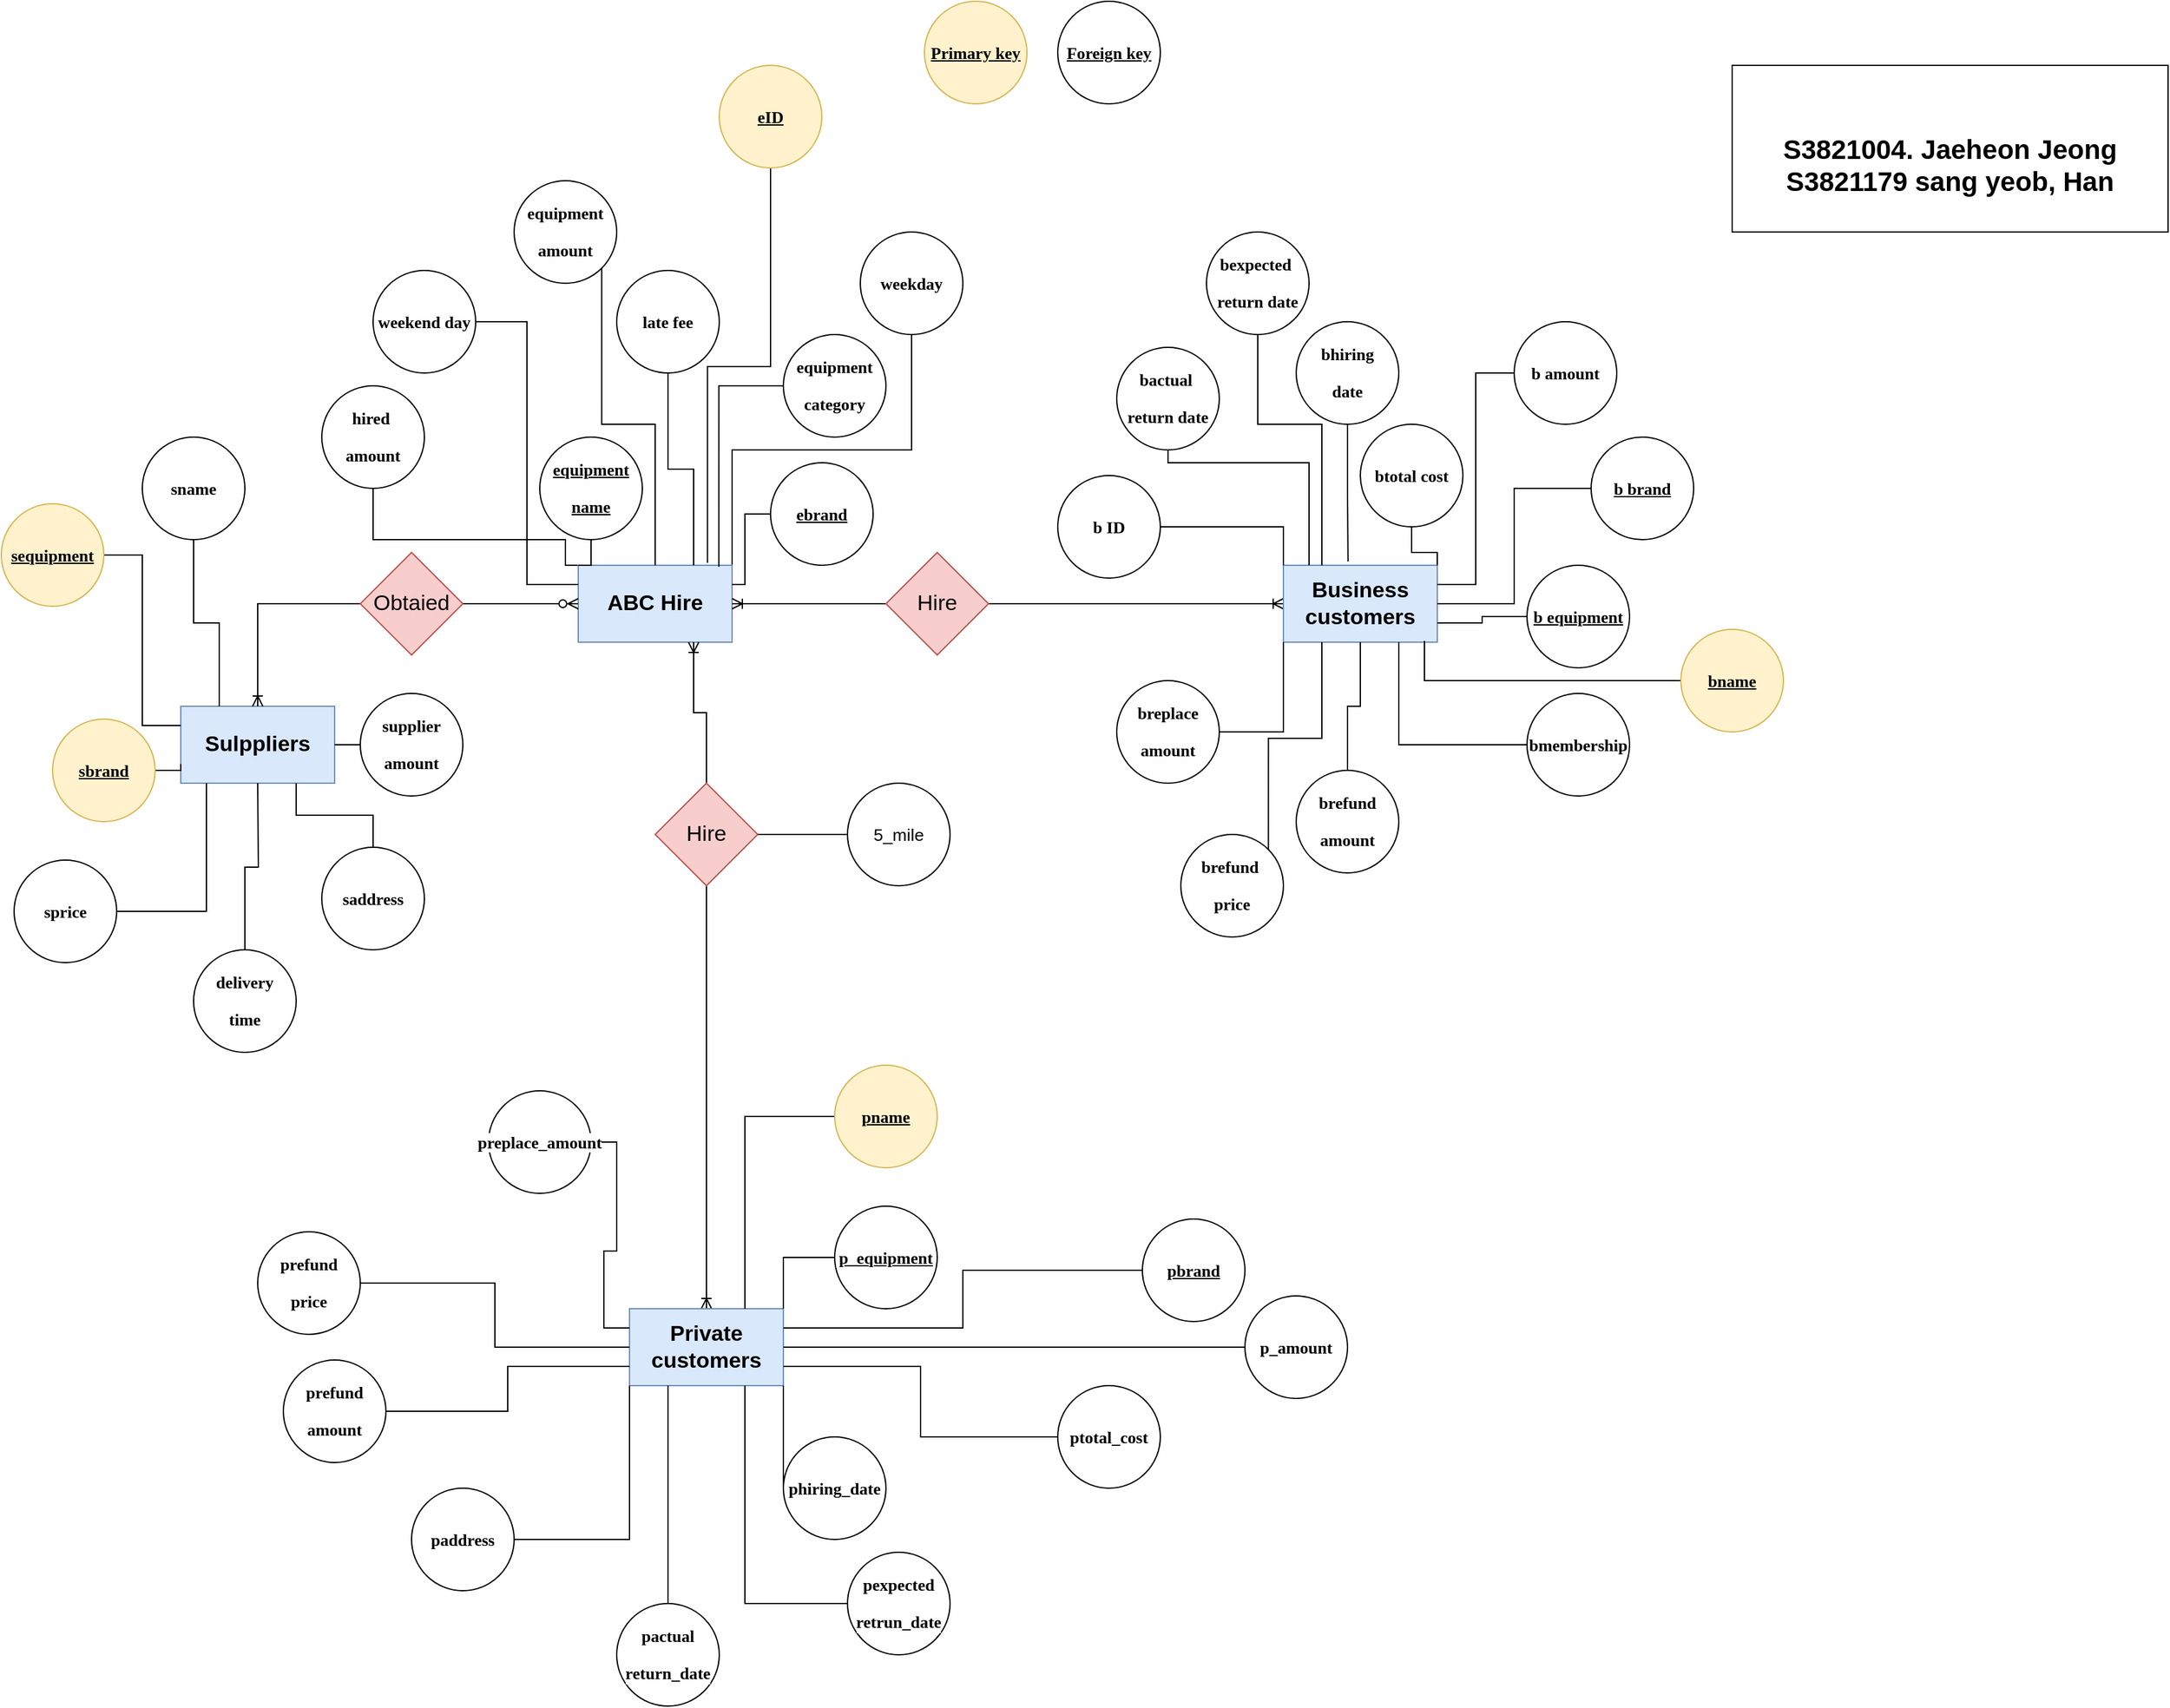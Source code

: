 <mxfile version="13.0.9" type="github">
  <diagram id="K03sYseseirvuOLzhtns" name="Page-1">
    <mxGraphModel dx="3598" dy="4177" grid="1" gridSize="10" guides="1" tooltips="1" connect="1" arrows="1" fold="1" page="1" pageScale="3" pageWidth="827" pageHeight="1169" math="0" shadow="0">
      <root>
        <mxCell id="0" />
        <mxCell id="1" parent="0" />
        <mxCell id="FO-TaxdujKSURo-2o1d0-55" value="Sulppliers" style="rounded=0;whiteSpace=wrap;html=1;fillColor=#dae8fc;strokeColor=#6c8ebf;fontStyle=1;fontSize=17;" vertex="1" parent="1">
          <mxGeometry x="-1920" y="-1160" width="120" height="60" as="geometry" />
        </mxCell>
        <mxCell id="FO-TaxdujKSURo-2o1d0-57" style="edgeStyle=orthogonalEdgeStyle;rounded=0;orthogonalLoop=1;jettySize=auto;html=1;exitX=1;exitY=0;exitDx=0;exitDy=0;entryX=0.5;entryY=1;entryDx=0;entryDy=0;endArrow=none;endFill=0;" edge="1" parent="1" source="FO-TaxdujKSURo-2o1d0-58" target="FO-TaxdujKSURo-2o1d0-116">
          <mxGeometry relative="1" as="geometry" />
        </mxCell>
        <mxCell id="FO-TaxdujKSURo-2o1d0-159" style="edgeStyle=orthogonalEdgeStyle;rounded=0;orthogonalLoop=1;jettySize=auto;html=1;exitX=0;exitY=0;exitDx=0;exitDy=0;startArrow=none;startFill=0;endArrow=none;endFill=0;fontColor=#000000;" edge="1" parent="1" source="FO-TaxdujKSURo-2o1d0-58">
          <mxGeometry relative="1" as="geometry">
            <mxPoint x="-1770" y="-1360" as="targetPoint" />
            <Array as="points">
              <mxPoint x="-1620" y="-1270" />
              <mxPoint x="-1620" y="-1290" />
              <mxPoint x="-1770" y="-1290" />
            </Array>
          </mxGeometry>
        </mxCell>
        <mxCell id="FO-TaxdujKSURo-2o1d0-58" value="ABC Hire" style="rounded=0;whiteSpace=wrap;html=1;fillColor=#dae8fc;strokeColor=#6c8ebf;fontStyle=1;fontSize=17;" vertex="1" parent="1">
          <mxGeometry x="-1610" y="-1270" width="120" height="60" as="geometry" />
        </mxCell>
        <mxCell id="FO-TaxdujKSURo-2o1d0-59" style="edgeStyle=orthogonalEdgeStyle;rounded=0;orthogonalLoop=1;jettySize=auto;html=1;entryX=0.5;entryY=1;entryDx=0;entryDy=0;endArrow=none;endFill=0;startArrow=ERoneToMany;startFill=0;" edge="1" parent="1" source="FO-TaxdujKSURo-2o1d0-60" target="FO-TaxdujKSURo-2o1d0-80">
          <mxGeometry relative="1" as="geometry" />
        </mxCell>
        <mxCell id="FO-TaxdujKSURo-2o1d0-60" value="Private customers" style="rounded=0;whiteSpace=wrap;html=1;fillColor=#dae8fc;strokeColor=#6c8ebf;fontStyle=1;fontSize=17;" vertex="1" parent="1">
          <mxGeometry x="-1570" y="-690" width="120" height="60" as="geometry" />
        </mxCell>
        <mxCell id="FO-TaxdujKSURo-2o1d0-61" style="edgeStyle=orthogonalEdgeStyle;rounded=0;orthogonalLoop=1;jettySize=auto;html=1;entryX=1;entryY=0.5;entryDx=0;entryDy=0;startArrow=ERoneToMany;startFill=0;endArrow=none;endFill=0;fontColor=#000000;" edge="1" parent="1" source="FO-TaxdujKSURo-2o1d0-62" target="FO-TaxdujKSURo-2o1d0-78">
          <mxGeometry relative="1" as="geometry" />
        </mxCell>
        <mxCell id="FO-TaxdujKSURo-2o1d0-62" value="Business customers" style="rounded=0;whiteSpace=wrap;html=1;fillColor=#dae8fc;strokeColor=#6c8ebf;fontStyle=1;fontSize=17;" vertex="1" parent="1">
          <mxGeometry x="-1060" y="-1270" width="120" height="60" as="geometry" />
        </mxCell>
        <mxCell id="FO-TaxdujKSURo-2o1d0-63" style="edgeStyle=orthogonalEdgeStyle;rounded=0;orthogonalLoop=1;jettySize=auto;html=1;entryX=0;entryY=0.75;entryDx=0;entryDy=0;endArrow=none;endFill=0;fontSize=17;" edge="1" parent="1" source="FO-TaxdujKSURo-2o1d0-65" target="FO-TaxdujKSURo-2o1d0-55">
          <mxGeometry relative="1" as="geometry" />
        </mxCell>
        <mxCell id="FO-TaxdujKSURo-2o1d0-64" value="" style="edgeStyle=orthogonalEdgeStyle;rounded=0;orthogonalLoop=1;jettySize=auto;html=1;startArrow=none;startFill=0;endArrow=none;endFill=0;fontSize=17;" edge="1" parent="1" source="FO-TaxdujKSURo-2o1d0-65" target="FO-TaxdujKSURo-2o1d0-55">
          <mxGeometry relative="1" as="geometry">
            <Array as="points">
              <mxPoint x="-1920" y="-1110" />
            </Array>
          </mxGeometry>
        </mxCell>
        <mxCell id="FO-TaxdujKSURo-2o1d0-65" value="&lt;meta http-equiv=&quot;content-type&quot; content=&quot;text/html; charset=UTF-8&quot;&gt;&lt;pre style=&quot;font-family: Consolas; font-size: 9.8pt;&quot;&gt;&lt;span style=&quot;font-weight: bold;&quot;&gt;sbrand&lt;/span&gt;&lt;/pre&gt;" style="ellipse;whiteSpace=wrap;html=1;aspect=fixed;fontSize=17;align=center;fontStyle=4;fillColor=#fff2cc;strokeColor=#d6b656;labelBackgroundColor=none;" vertex="1" parent="1">
          <mxGeometry x="-2020" y="-1150" width="80" height="80" as="geometry" />
        </mxCell>
        <mxCell id="FO-TaxdujKSURo-2o1d0-66" style="edgeStyle=orthogonalEdgeStyle;rounded=0;orthogonalLoop=1;jettySize=auto;html=1;endArrow=none;endFill=0;fontSize=17;" edge="1" parent="1" source="FO-TaxdujKSURo-2o1d0-67">
          <mxGeometry relative="1" as="geometry">
            <Array as="points">
              <mxPoint x="-1900" y="-1000" />
              <mxPoint x="-1900" y="-1100" />
            </Array>
            <mxPoint x="-1900" y="-1100" as="targetPoint" />
          </mxGeometry>
        </mxCell>
        <mxCell id="FO-TaxdujKSURo-2o1d0-67" value="&lt;meta http-equiv=&quot;content-type&quot; content=&quot;text/html; charset=UTF-8&quot;&gt;&lt;pre style=&quot;background-color: rgb(255, 255, 255); font-family: Consolas; font-size: 9.8pt;&quot;&gt;&lt;span style=&quot;&quot;&gt;sprice&lt;/span&gt;&lt;/pre&gt;" style="ellipse;whiteSpace=wrap;html=1;aspect=fixed;fontSize=17;fontColor=#000000;fontStyle=1" vertex="1" parent="1">
          <mxGeometry x="-2050" y="-1040" width="80" height="80" as="geometry" />
        </mxCell>
        <mxCell id="FO-TaxdujKSURo-2o1d0-68" style="edgeStyle=orthogonalEdgeStyle;rounded=0;orthogonalLoop=1;jettySize=auto;html=1;entryX=1;entryY=0.5;entryDx=0;entryDy=0;startArrow=none;startFill=0;endArrow=none;endFill=0;fontSize=17;" edge="1" parent="1" source="FO-TaxdujKSURo-2o1d0-69" target="FO-TaxdujKSURo-2o1d0-55">
          <mxGeometry relative="1" as="geometry" />
        </mxCell>
        <mxCell id="FO-TaxdujKSURo-2o1d0-69" value="&lt;pre style=&quot;background-color: rgb(255, 255, 255); font-family: consolas; font-size: 9.8pt;&quot;&gt;&lt;span style=&quot;font-weight: bold;&quot;&gt;supplier&lt;/span&gt;&lt;/pre&gt;&lt;pre style=&quot;background-color: rgb(255, 255, 255); font-family: consolas; font-size: 9.8pt;&quot;&gt;&lt;span style=&quot;font-weight: bold;&quot;&gt;amount&lt;/span&gt;&lt;/pre&gt;" style="ellipse;whiteSpace=wrap;html=1;aspect=fixed;fontSize=17;fontColor=#000000;" vertex="1" parent="1">
          <mxGeometry x="-1780" y="-1170" width="80" height="80" as="geometry" />
        </mxCell>
        <mxCell id="FO-TaxdujKSURo-2o1d0-70" style="edgeStyle=orthogonalEdgeStyle;rounded=0;orthogonalLoop=1;jettySize=auto;html=1;endArrow=none;endFill=0;fontSize=17;" edge="1" parent="1" source="FO-TaxdujKSURo-2o1d0-71" target="FO-TaxdujKSURo-2o1d0-62">
          <mxGeometry relative="1" as="geometry">
            <mxPoint x="-1050" y="-1290" as="targetPoint" />
            <Array as="points">
              <mxPoint x="-1040" y="-1350" />
            </Array>
          </mxGeometry>
        </mxCell>
        <mxCell id="FO-TaxdujKSURo-2o1d0-71" value="&lt;pre style=&quot;background-color: rgb(255, 255, 255); font-family: consolas; font-size: 9.8pt;&quot;&gt;&lt;span style=&quot;font-weight: bold;&quot;&gt;bactual &lt;/span&gt;&lt;/pre&gt;&lt;pre style=&quot;background-color: rgb(255, 255, 255); font-family: consolas; font-size: 9.8pt;&quot;&gt;&lt;span style=&quot;font-weight: bold;&quot;&gt;return date&lt;/span&gt;&lt;/pre&gt;" style="ellipse;whiteSpace=wrap;html=1;aspect=fixed;fontSize=17;fontColor=#000000;" vertex="1" parent="1">
          <mxGeometry x="-1190" y="-1440" width="80" height="80" as="geometry" />
        </mxCell>
        <mxCell id="FO-TaxdujKSURo-2o1d0-72" style="edgeStyle=orthogonalEdgeStyle;rounded=0;orthogonalLoop=1;jettySize=auto;html=1;entryX=1;entryY=0.75;entryDx=0;entryDy=0;endArrow=none;endFill=0;" edge="1" parent="1" source="FO-TaxdujKSURo-2o1d0-73" target="FO-TaxdujKSURo-2o1d0-62">
          <mxGeometry relative="1" as="geometry" />
        </mxCell>
        <mxCell id="FO-TaxdujKSURo-2o1d0-73" value="&lt;div style=&quot;text-align: justify&quot;&gt;&lt;pre style=&quot;background-color: rgb(255 , 255 , 255) ; font-family: &amp;quot;consolas&amp;quot; ; font-size: 9.8pt&quot;&gt;&lt;span style=&quot;font-weight: bold;&quot;&gt;b equipment&lt;/span&gt;&lt;/pre&gt;&lt;/div&gt;" style="ellipse;whiteSpace=wrap;html=1;aspect=fixed;fontSize=17;fontStyle=4;fontColor=#000000;" vertex="1" parent="1">
          <mxGeometry x="-870" y="-1270" width="80" height="80" as="geometry" />
        </mxCell>
        <mxCell id="FO-TaxdujKSURo-2o1d0-74" style="edgeStyle=orthogonalEdgeStyle;rounded=0;orthogonalLoop=1;jettySize=auto;html=1;entryX=0;entryY=0.5;entryDx=0;entryDy=0;endArrow=ERzeroToMany;endFill=1;fontSize=17;" edge="1" parent="1" source="FO-TaxdujKSURo-2o1d0-76" target="FO-TaxdujKSURo-2o1d0-58">
          <mxGeometry relative="1" as="geometry" />
        </mxCell>
        <mxCell id="FO-TaxdujKSURo-2o1d0-75" style="edgeStyle=orthogonalEdgeStyle;rounded=0;orthogonalLoop=1;jettySize=auto;html=1;entryX=0.5;entryY=0;entryDx=0;entryDy=0;endArrow=ERoneToMany;endFill=0;fontSize=17;" edge="1" parent="1" source="FO-TaxdujKSURo-2o1d0-76" target="FO-TaxdujKSURo-2o1d0-55">
          <mxGeometry relative="1" as="geometry" />
        </mxCell>
        <mxCell id="FO-TaxdujKSURo-2o1d0-76" value="Obtaied" style="rhombus;whiteSpace=wrap;html=1;fontSize=17;fillColor=#f8cecc;strokeColor=#b85450;" vertex="1" parent="1">
          <mxGeometry x="-1780" y="-1280" width="80" height="80" as="geometry" />
        </mxCell>
        <mxCell id="FO-TaxdujKSURo-2o1d0-77" style="edgeStyle=orthogonalEdgeStyle;rounded=0;orthogonalLoop=1;jettySize=auto;html=1;entryX=1;entryY=0.5;entryDx=0;entryDy=0;startArrow=none;startFill=0;endArrow=ERoneToMany;endFill=0;fontSize=17;" edge="1" parent="1" source="FO-TaxdujKSURo-2o1d0-78" target="FO-TaxdujKSURo-2o1d0-58">
          <mxGeometry relative="1" as="geometry" />
        </mxCell>
        <mxCell id="FO-TaxdujKSURo-2o1d0-78" value="Hire" style="rhombus;whiteSpace=wrap;html=1;fontSize=17;fillColor=#f8cecc;strokeColor=#b85450;fontStyle=0" vertex="1" parent="1">
          <mxGeometry x="-1370" y="-1280" width="80" height="80" as="geometry" />
        </mxCell>
        <mxCell id="FO-TaxdujKSURo-2o1d0-79" style="edgeStyle=orthogonalEdgeStyle;rounded=0;orthogonalLoop=1;jettySize=auto;html=1;startArrow=none;startFill=0;endArrow=ERoneToMany;endFill=0;fontSize=17;entryX=0.75;entryY=1;entryDx=0;entryDy=0;" edge="1" parent="1" source="FO-TaxdujKSURo-2o1d0-80" target="FO-TaxdujKSURo-2o1d0-58">
          <mxGeometry relative="1" as="geometry">
            <mxPoint x="-1510" y="-1170" as="targetPoint" />
          </mxGeometry>
        </mxCell>
        <mxCell id="FO-TaxdujKSURo-2o1d0-80" value="Hire" style="rhombus;whiteSpace=wrap;html=1;fontSize=17;fillColor=#f8cecc;strokeColor=#b85450;fontStyle=0" vertex="1" parent="1">
          <mxGeometry x="-1550" y="-1100" width="80" height="80" as="geometry" />
        </mxCell>
        <mxCell id="FO-TaxdujKSURo-2o1d0-81" style="edgeStyle=orthogonalEdgeStyle;rounded=0;orthogonalLoop=1;jettySize=auto;html=1;entryX=0;entryY=0;entryDx=0;entryDy=0;endArrow=none;endFill=0;" edge="1" parent="1" source="FO-TaxdujKSURo-2o1d0-82" target="FO-TaxdujKSURo-2o1d0-58">
          <mxGeometry relative="1" as="geometry" />
        </mxCell>
        <mxCell id="FO-TaxdujKSURo-2o1d0-82" value="&lt;pre style=&quot;font-family: consolas; font-size: 9.8pt;&quot;&gt;&lt;span style=&quot;font-weight: bold;&quot;&gt;equipment&lt;/span&gt;&lt;/pre&gt;&lt;pre style=&quot;font-family: consolas; font-size: 9.8pt;&quot;&gt;&lt;span style=&quot;font-weight: bold;&quot;&gt;name&lt;/span&gt;&lt;/pre&gt;" style="ellipse;whiteSpace=wrap;html=1;aspect=fixed;fontSize=17;fontStyle=4;labelBackgroundColor=none;" vertex="1" parent="1">
          <mxGeometry x="-1640" y="-1370" width="80" height="80" as="geometry" />
        </mxCell>
        <mxCell id="FO-TaxdujKSURo-2o1d0-83" style="edgeStyle=orthogonalEdgeStyle;rounded=0;orthogonalLoop=1;jettySize=auto;html=1;entryX=0.75;entryY=1;entryDx=0;entryDy=0;endArrow=none;endFill=0;" edge="1" parent="1" source="FO-TaxdujKSURo-2o1d0-84" target="FO-TaxdujKSURo-2o1d0-62">
          <mxGeometry relative="1" as="geometry" />
        </mxCell>
        <mxCell id="FO-TaxdujKSURo-2o1d0-84" value="&lt;div style=&quot;text-align: justify&quot;&gt;&lt;pre style=&quot;background-color: rgb(255 , 255 , 255) ; font-family: &amp;quot;consolas&amp;quot; ; font-size: 9.8pt&quot;&gt;&lt;span style=&quot;font-weight: bold;&quot;&gt;bmembership&lt;/span&gt;&lt;/pre&gt;&lt;/div&gt;" style="ellipse;whiteSpace=wrap;html=1;aspect=fixed;fontSize=17;fontStyle=0;fontColor=#000000;" vertex="1" parent="1">
          <mxGeometry x="-870" y="-1170" width="80" height="80" as="geometry" />
        </mxCell>
        <mxCell id="FO-TaxdujKSURo-2o1d0-85" style="edgeStyle=orthogonalEdgeStyle;rounded=0;orthogonalLoop=1;jettySize=auto;html=1;entryX=0.25;entryY=1;entryDx=0;entryDy=0;endArrow=none;endFill=0;exitX=1;exitY=0;exitDx=0;exitDy=0;" edge="1" parent="1" source="FO-TaxdujKSURo-2o1d0-86" target="FO-TaxdujKSURo-2o1d0-62">
          <mxGeometry relative="1" as="geometry">
            <mxPoint x="-1040" y="-1100" as="sourcePoint" />
          </mxGeometry>
        </mxCell>
        <mxCell id="FO-TaxdujKSURo-2o1d0-86" value="&lt;pre style=&quot;background-color: rgb(255, 255, 255); font-family: consolas; font-size: 9.8pt;&quot;&gt;&lt;span style=&quot;font-weight: bold;&quot;&gt;brefund &lt;/span&gt;&lt;/pre&gt;&lt;pre style=&quot;background-color: rgb(255, 255, 255); font-family: consolas; font-size: 9.8pt;&quot;&gt;&lt;span style=&quot;font-weight: bold;&quot;&gt;price&lt;/span&gt;&lt;/pre&gt;" style="ellipse;whiteSpace=wrap;html=1;aspect=fixed;fontSize=17;fontStyle=0;fontColor=#000000;" vertex="1" parent="1">
          <mxGeometry x="-1140" y="-1060" width="80" height="80" as="geometry" />
        </mxCell>
        <mxCell id="FO-TaxdujKSURo-2o1d0-87" style="edgeStyle=orthogonalEdgeStyle;rounded=0;orthogonalLoop=1;jettySize=auto;html=1;endArrow=none;endFill=0;" edge="1" parent="1" source="FO-TaxdujKSURo-2o1d0-88" target="FO-TaxdujKSURo-2o1d0-62">
          <mxGeometry relative="1" as="geometry" />
        </mxCell>
        <mxCell id="FO-TaxdujKSURo-2o1d0-88" value="&lt;pre style=&quot;background-color: rgb(255, 255, 255); font-family: consolas; font-size: 9.8pt;&quot;&gt;&lt;span style=&quot;font-weight: bold;&quot;&gt;brefund&lt;/span&gt;&lt;/pre&gt;&lt;pre style=&quot;background-color: rgb(255, 255, 255); font-family: consolas; font-size: 9.8pt;&quot;&gt;&lt;span style=&quot;font-weight: bold;&quot;&gt;amount&lt;/span&gt;&lt;/pre&gt;" style="ellipse;whiteSpace=wrap;html=1;aspect=fixed;fontSize=17;fontStyle=0;fontColor=#000000;" vertex="1" parent="1">
          <mxGeometry x="-1050" y="-1110" width="80" height="80" as="geometry" />
        </mxCell>
        <mxCell id="FO-TaxdujKSURo-2o1d0-89" style="edgeStyle=orthogonalEdgeStyle;rounded=0;orthogonalLoop=1;jettySize=auto;html=1;entryX=1;entryY=0.5;entryDx=0;entryDy=0;startArrow=none;startFill=0;endArrow=none;endFill=0;fontColor=#000000;" edge="1" parent="1" source="FO-TaxdujKSURo-2o1d0-90" target="FO-TaxdujKSURo-2o1d0-80">
          <mxGeometry relative="1" as="geometry" />
        </mxCell>
        <mxCell id="FO-TaxdujKSURo-2o1d0-90" value="&lt;div style=&quot;text-align: justify&quot;&gt;&lt;font face=&quot;malgun gothic, malgun gothic_msfontservice, sans-serif&quot;&gt;&lt;span style=&quot;font-size: 13.333px ; background-color: rgb(255 , 255 , 255)&quot;&gt;&lt;span&gt;5_mile&lt;/span&gt;&lt;/span&gt;&lt;/font&gt;&lt;/div&gt;" style="ellipse;whiteSpace=wrap;html=1;aspect=fixed;fontSize=17;fontStyle=0" vertex="1" parent="1">
          <mxGeometry x="-1400" y="-1100" width="80" height="80" as="geometry" />
        </mxCell>
        <mxCell id="FO-TaxdujKSURo-2o1d0-91" style="edgeStyle=orthogonalEdgeStyle;rounded=0;orthogonalLoop=1;jettySize=auto;html=1;entryX=0.75;entryY=1;entryDx=0;entryDy=0;startArrow=none;startFill=0;endArrow=none;endFill=0;fontSize=17;" edge="1" parent="1" source="FO-TaxdujKSURo-2o1d0-92" target="FO-TaxdujKSURo-2o1d0-55">
          <mxGeometry relative="1" as="geometry" />
        </mxCell>
        <mxCell id="FO-TaxdujKSURo-2o1d0-92" value="&lt;meta http-equiv=&quot;content-type&quot; content=&quot;text/html; charset=UTF-8&quot;&gt;&lt;pre style=&quot;background-color: rgb(255, 255, 255); font-family: Consolas; font-size: 9.8pt;&quot;&gt;&lt;span style=&quot;font-weight: bold;&quot;&gt;saddress&lt;/span&gt;&lt;/pre&gt;" style="ellipse;whiteSpace=wrap;html=1;aspect=fixed;fontSize=17;fontColor=#000000;" vertex="1" parent="1">
          <mxGeometry x="-1810" y="-1050" width="80" height="80" as="geometry" />
        </mxCell>
        <mxCell id="FO-TaxdujKSURo-2o1d0-93" style="edgeStyle=orthogonalEdgeStyle;rounded=0;orthogonalLoop=1;jettySize=auto;html=1;entryX=0;entryY=0.25;entryDx=0;entryDy=0;startArrow=none;startFill=0;endArrow=none;endFill=0;fontSize=17;" edge="1" parent="1" source="FO-TaxdujKSURo-2o1d0-94" target="FO-TaxdujKSURo-2o1d0-55">
          <mxGeometry relative="1" as="geometry" />
        </mxCell>
        <mxCell id="FO-TaxdujKSURo-2o1d0-94" value="&lt;meta http-equiv=&quot;content-type&quot; content=&quot;text/html; charset=UTF-8&quot;&gt;&lt;pre style=&quot;font-family: Consolas; font-size: 9.8pt;&quot;&gt;&lt;span style=&quot;font-weight: bold;&quot;&gt;sequipment&lt;/span&gt;&lt;/pre&gt;" style="ellipse;whiteSpace=wrap;html=1;aspect=fixed;fontSize=17;align=center;fontStyle=4;fillColor=#fff2cc;strokeColor=#d6b656;labelBackgroundColor=none;" vertex="1" parent="1">
          <mxGeometry x="-2060" y="-1318" width="80" height="80" as="geometry" />
        </mxCell>
        <mxCell id="FO-TaxdujKSURo-2o1d0-95" style="edgeStyle=orthogonalEdgeStyle;rounded=0;orthogonalLoop=1;jettySize=auto;html=1;entryX=0.25;entryY=0;entryDx=0;entryDy=0;startArrow=none;startFill=0;endArrow=none;endFill=0;fontSize=17;" edge="1" parent="1" source="FO-TaxdujKSURo-2o1d0-96" target="FO-TaxdujKSURo-2o1d0-55">
          <mxGeometry relative="1" as="geometry" />
        </mxCell>
        <mxCell id="FO-TaxdujKSURo-2o1d0-96" value="&lt;meta http-equiv=&quot;content-type&quot; content=&quot;text/html; charset=UTF-8&quot;&gt;&lt;pre style=&quot;font-family: Consolas; font-size: 9.8pt;&quot;&gt;&lt;span style=&quot;font-weight: bold;&quot;&gt;sname&lt;/span&gt;&lt;/pre&gt;" style="ellipse;whiteSpace=wrap;html=1;aspect=fixed;fontSize=17;align=center;fontStyle=0;labelBackgroundColor=none;" vertex="1" parent="1">
          <mxGeometry x="-1950" y="-1370" width="80" height="80" as="geometry" />
        </mxCell>
        <mxCell id="FO-TaxdujKSURo-2o1d0-97" style="edgeStyle=orthogonalEdgeStyle;rounded=0;orthogonalLoop=1;jettySize=auto;html=1;startArrow=none;startFill=0;endArrow=none;endFill=0;fontSize=17;" edge="1" parent="1" source="FO-TaxdujKSURo-2o1d0-98">
          <mxGeometry relative="1" as="geometry">
            <mxPoint x="-1860" y="-1100" as="targetPoint" />
          </mxGeometry>
        </mxCell>
        <mxCell id="FO-TaxdujKSURo-2o1d0-98" value="&lt;pre style=&quot;background-color: rgb(255, 255, 255); font-family: consolas; font-size: 9.8pt;&quot;&gt;&lt;span style=&quot;font-weight: bold;&quot;&gt;delivery&lt;/span&gt;&lt;/pre&gt;&lt;pre style=&quot;background-color: rgb(255, 255, 255); font-family: consolas; font-size: 9.8pt;&quot;&gt;&lt;span style=&quot;font-weight: bold;&quot;&gt;time&lt;/span&gt;&lt;/pre&gt;" style="ellipse;whiteSpace=wrap;html=1;aspect=fixed;fontSize=17;fontColor=#000000;" vertex="1" parent="1">
          <mxGeometry x="-1910" y="-970" width="80" height="80" as="geometry" />
        </mxCell>
        <mxCell id="FO-TaxdujKSURo-2o1d0-156" style="edgeStyle=orthogonalEdgeStyle;rounded=0;orthogonalLoop=1;jettySize=auto;html=1;startArrow=none;startFill=0;endArrow=none;endFill=0;fontColor=#000000;entryX=0.914;entryY=0.019;entryDx=0;entryDy=0;entryPerimeter=0;" edge="1" parent="1" source="FO-TaxdujKSURo-2o1d0-99" target="FO-TaxdujKSURo-2o1d0-58">
          <mxGeometry relative="1" as="geometry">
            <mxPoint x="-1500" y="-1410" as="targetPoint" />
          </mxGeometry>
        </mxCell>
        <mxCell id="FO-TaxdujKSURo-2o1d0-99" value="&lt;pre style=&quot;background-color: rgb(255, 255, 255); font-family: consolas; font-size: 9.8pt;&quot;&gt;&lt;span style=&quot;font-weight: bold;&quot;&gt;equipment&lt;/span&gt;&lt;/pre&gt;&lt;pre style=&quot;background-color: rgb(255, 255, 255); font-family: consolas; font-size: 9.8pt;&quot;&gt;&lt;span style=&quot;font-weight: bold;&quot;&gt;category&lt;/span&gt;&lt;/pre&gt;" style="ellipse;whiteSpace=wrap;html=1;aspect=fixed;fontSize=17;fontStyle=0;fontColor=#000000;" vertex="1" parent="1">
          <mxGeometry x="-1450" y="-1450" width="80" height="80" as="geometry" />
        </mxCell>
        <mxCell id="FO-TaxdujKSURo-2o1d0-100" style="edgeStyle=orthogonalEdgeStyle;rounded=0;orthogonalLoop=1;jettySize=auto;html=1;startArrow=none;startFill=0;endArrow=none;endFill=0;fontSize=17;entryX=0.42;entryY=-0.049;entryDx=0;entryDy=0;entryPerimeter=0;" edge="1" parent="1" source="FO-TaxdujKSURo-2o1d0-101" target="FO-TaxdujKSURo-2o1d0-62">
          <mxGeometry relative="1" as="geometry">
            <mxPoint x="-1010" y="-1310" as="targetPoint" />
          </mxGeometry>
        </mxCell>
        <mxCell id="FO-TaxdujKSURo-2o1d0-101" value="&lt;pre style=&quot;background-color: rgb(255, 255, 255); font-family: consolas; font-size: 9.8pt;&quot;&gt;&lt;span style=&quot;font-weight: bold;&quot;&gt;bhiring&lt;/span&gt;&lt;/pre&gt;&lt;pre style=&quot;background-color: rgb(255, 255, 255); font-family: consolas; font-size: 9.8pt;&quot;&gt;&lt;span style=&quot;font-weight: bold;&quot;&gt;date&lt;/span&gt;&lt;/pre&gt;" style="ellipse;whiteSpace=wrap;html=1;aspect=fixed;fontSize=17;fontColor=#000000;" vertex="1" parent="1">
          <mxGeometry x="-1050" y="-1460" width="80" height="80" as="geometry" />
        </mxCell>
        <mxCell id="FO-TaxdujKSURo-2o1d0-102" style="edgeStyle=orthogonalEdgeStyle;rounded=0;orthogonalLoop=1;jettySize=auto;html=1;entryX=1;entryY=0;entryDx=0;entryDy=0;startArrow=none;startFill=0;endArrow=none;endFill=0;fontSize=17;" edge="1" parent="1" source="FO-TaxdujKSURo-2o1d0-103" target="FO-TaxdujKSURo-2o1d0-62">
          <mxGeometry relative="1" as="geometry" />
        </mxCell>
        <mxCell id="FO-TaxdujKSURo-2o1d0-103" value="&lt;pre style=&quot;background-color: rgb(255, 255, 255); font-family: consolas; font-size: 9.8pt;&quot;&gt;&lt;span style=&quot;font-weight: bold;&quot;&gt;btotal cost&lt;/span&gt;&lt;/pre&gt;" style="ellipse;whiteSpace=wrap;html=1;aspect=fixed;fontSize=17;fontColor=#000000;" vertex="1" parent="1">
          <mxGeometry x="-1000" y="-1380" width="80" height="80" as="geometry" />
        </mxCell>
        <mxCell id="FO-TaxdujKSURo-2o1d0-104" style="edgeStyle=orthogonalEdgeStyle;rounded=0;orthogonalLoop=1;jettySize=auto;html=1;entryX=1;entryY=0.25;entryDx=0;entryDy=0;startArrow=none;startFill=0;endArrow=none;endFill=0;fontSize=17;" edge="1" parent="1" source="FO-TaxdujKSURo-2o1d0-105" target="FO-TaxdujKSURo-2o1d0-62">
          <mxGeometry relative="1" as="geometry" />
        </mxCell>
        <mxCell id="FO-TaxdujKSURo-2o1d0-105" value="&lt;div style=&quot;text-align: justify&quot;&gt;&lt;pre style=&quot;background-color: rgb(255 , 255 , 255) ; font-family: &amp;quot;consolas&amp;quot; ; font-size: 9.8pt&quot;&gt;&lt;span style=&quot;font-weight: bold;&quot;&gt;b amount&lt;/span&gt;&lt;/pre&gt;&lt;/div&gt;" style="ellipse;whiteSpace=wrap;html=1;aspect=fixed;fontSize=17;fontColor=#000000;" vertex="1" parent="1">
          <mxGeometry x="-880" y="-1460" width="80" height="80" as="geometry" />
        </mxCell>
        <mxCell id="FO-TaxdujKSURo-2o1d0-106" style="edgeStyle=orthogonalEdgeStyle;rounded=0;orthogonalLoop=1;jettySize=auto;html=1;startArrow=none;startFill=0;endArrow=none;endFill=0;fontSize=17;" edge="1" parent="1" source="FO-TaxdujKSURo-2o1d0-107">
          <mxGeometry relative="1" as="geometry">
            <mxPoint x="-950" y="-1211" as="targetPoint" />
            <Array as="points">
              <mxPoint x="-950" y="-1180" />
            </Array>
          </mxGeometry>
        </mxCell>
        <mxCell id="FO-TaxdujKSURo-2o1d0-107" value="&lt;meta http-equiv=&quot;content-type&quot; content=&quot;text/html; charset=UTF-8&quot;&gt;&lt;pre style=&quot;font-family: Consolas; font-size: 9.8pt;&quot;&gt;&lt;span style=&quot;font-weight: bold;&quot;&gt;bname&lt;/span&gt;&lt;/pre&gt;" style="ellipse;whiteSpace=wrap;html=1;aspect=fixed;fontSize=17;fillColor=#fff2cc;strokeColor=#d6b656;labelBackgroundColor=none;fontStyle=4;fontColor=#000000;" vertex="1" parent="1">
          <mxGeometry x="-750" y="-1220" width="80" height="80" as="geometry" />
        </mxCell>
        <mxCell id="FO-TaxdujKSURo-2o1d0-108" style="edgeStyle=orthogonalEdgeStyle;rounded=0;orthogonalLoop=1;jettySize=auto;html=1;entryX=1;entryY=0.5;entryDx=0;entryDy=0;startArrow=none;startFill=0;endArrow=none;endFill=0;fontSize=17;" edge="1" parent="1" source="FO-TaxdujKSURo-2o1d0-109" target="FO-TaxdujKSURo-2o1d0-62">
          <mxGeometry relative="1" as="geometry" />
        </mxCell>
        <mxCell id="FO-TaxdujKSURo-2o1d0-109" value="&lt;pre style=&quot;background-color: rgb(255, 255, 255); font-family: consolas; font-size: 9.8pt;&quot;&gt;&lt;span style=&quot;font-weight: bold;&quot;&gt;b brand&lt;/span&gt;&lt;/pre&gt;" style="ellipse;whiteSpace=wrap;html=1;aspect=fixed;fontSize=17;fontStyle=4;fontColor=#000000;" vertex="1" parent="1">
          <mxGeometry x="-820" y="-1370" width="80" height="80" as="geometry" />
        </mxCell>
        <mxCell id="FO-TaxdujKSURo-2o1d0-110" style="edgeStyle=orthogonalEdgeStyle;rounded=0;orthogonalLoop=1;jettySize=auto;html=1;startArrow=none;startFill=0;endArrow=none;endFill=0;fontSize=17;entryX=0.25;entryY=0;entryDx=0;entryDy=0;" edge="1" parent="1" source="FO-TaxdujKSURo-2o1d0-111" target="FO-TaxdujKSURo-2o1d0-62">
          <mxGeometry relative="1" as="geometry">
            <mxPoint x="-1030" y="-1310" as="targetPoint" />
            <Array as="points">
              <mxPoint x="-1080" y="-1380" />
              <mxPoint x="-1030" y="-1380" />
            </Array>
          </mxGeometry>
        </mxCell>
        <mxCell id="FO-TaxdujKSURo-2o1d0-111" value="&lt;pre style=&quot;background-color: rgb(255, 255, 255); font-family: consolas; font-size: 9.8pt;&quot;&gt;&lt;span style=&quot;font-weight: bold;&quot;&gt;bexpected &lt;/span&gt;&lt;/pre&gt;&lt;pre style=&quot;background-color: rgb(255, 255, 255); font-family: consolas; font-size: 9.8pt;&quot;&gt;&lt;span style=&quot;font-weight: bold;&quot;&gt;return date&lt;/span&gt;&lt;/pre&gt;" style="ellipse;whiteSpace=wrap;html=1;aspect=fixed;fontSize=17;fontColor=#000000;" vertex="1" parent="1">
          <mxGeometry x="-1120" y="-1530" width="80" height="80" as="geometry" />
        </mxCell>
        <mxCell id="FO-TaxdujKSURo-2o1d0-112" style="edgeStyle=orthogonalEdgeStyle;rounded=0;orthogonalLoop=1;jettySize=auto;html=1;entryX=0.75;entryY=0;entryDx=0;entryDy=0;endArrow=none;endFill=0;" edge="1" parent="1" source="FO-TaxdujKSURo-2o1d0-113" target="FO-TaxdujKSURo-2o1d0-58">
          <mxGeometry relative="1" as="geometry" />
        </mxCell>
        <mxCell id="FO-TaxdujKSURo-2o1d0-113" value="&lt;pre style=&quot;background-color: rgb(255, 255, 255); font-family: consolas; font-size: 9.8pt;&quot;&gt;&lt;pre style=&quot;font-family: &amp;quot;consolas&amp;quot; ; font-size: 9.8pt&quot;&gt;&lt;span style=&quot;font-weight: bold;&quot;&gt;late fee&lt;/span&gt;&lt;/pre&gt;&lt;/pre&gt;" style="ellipse;whiteSpace=wrap;html=1;aspect=fixed;fontSize=17;fontStyle=0;fontColor=#000000;" vertex="1" parent="1">
          <mxGeometry x="-1580" y="-1500" width="80" height="80" as="geometry" />
        </mxCell>
        <mxCell id="FO-TaxdujKSURo-2o1d0-114" style="edgeStyle=orthogonalEdgeStyle;rounded=0;orthogonalLoop=1;jettySize=auto;html=1;entryX=0;entryY=0.25;entryDx=0;entryDy=0;endArrow=none;endFill=0;" edge="1" parent="1" source="FO-TaxdujKSURo-2o1d0-115" target="FO-TaxdujKSURo-2o1d0-58">
          <mxGeometry relative="1" as="geometry" />
        </mxCell>
        <mxCell id="FO-TaxdujKSURo-2o1d0-115" value="&lt;pre style=&quot;background-color: rgb(255, 255, 255); font-family: consolas; font-size: 9.8pt;&quot;&gt;&lt;pre style=&quot;font-family: &amp;quot;consolas&amp;quot; ; font-size: 9.8pt&quot;&gt;&lt;span style=&quot;font-weight: bold;&quot;&gt;weekend day&lt;/span&gt;&lt;/pre&gt;&lt;/pre&gt;" style="ellipse;whiteSpace=wrap;html=1;aspect=fixed;fontSize=17;fontStyle=0;fontColor=#000000;" vertex="1" parent="1">
          <mxGeometry x="-1770" y="-1500" width="80" height="80" as="geometry" />
        </mxCell>
        <mxCell id="FO-TaxdujKSURo-2o1d0-116" value="&lt;pre style=&quot;background-color: rgb(255, 255, 255); font-family: consolas; font-size: 9.8pt;&quot;&gt;&lt;pre style=&quot;font-family: &amp;quot;consolas&amp;quot; ; font-size: 9.8pt&quot;&gt;&lt;span style=&quot;font-weight: bold;&quot;&gt;weekday&lt;/span&gt;&lt;/pre&gt;&lt;/pre&gt;" style="ellipse;whiteSpace=wrap;html=1;aspect=fixed;fontSize=17;fontStyle=0;fontColor=#000000;" vertex="1" parent="1">
          <mxGeometry x="-1390" y="-1530" width="80" height="80" as="geometry" />
        </mxCell>
        <mxCell id="FO-TaxdujKSURo-2o1d0-117" style="edgeStyle=orthogonalEdgeStyle;rounded=0;orthogonalLoop=1;jettySize=auto;html=1;exitX=1;exitY=1;exitDx=0;exitDy=0;endArrow=none;endFill=0;" edge="1" parent="1" source="FO-TaxdujKSURo-2o1d0-118" target="FO-TaxdujKSURo-2o1d0-58">
          <mxGeometry relative="1" as="geometry" />
        </mxCell>
        <mxCell id="FO-TaxdujKSURo-2o1d0-118" value="&lt;pre style=&quot;background-color: rgb(255, 255, 255); font-family: consolas; font-size: 9.8pt;&quot;&gt;&lt;pre style=&quot;font-family: &amp;quot;consolas&amp;quot; ; font-size: 9.8pt&quot;&gt;&lt;span style=&quot;font-weight: bold;&quot;&gt;equipment&lt;/span&gt;&lt;/pre&gt;&lt;pre style=&quot;font-family: &amp;quot;consolas&amp;quot; ; font-size: 9.8pt&quot;&gt;&lt;span style=&quot;font-weight: bold;&quot;&gt;amount&lt;/span&gt;&lt;/pre&gt;&lt;/pre&gt;" style="ellipse;whiteSpace=wrap;html=1;aspect=fixed;fontSize=17;fontStyle=0;fontColor=#000000;" vertex="1" parent="1">
          <mxGeometry x="-1660" y="-1570" width="80" height="80" as="geometry" />
        </mxCell>
        <mxCell id="FO-TaxdujKSURo-2o1d0-119" value="&lt;pre style=&quot;font-family: consolas; font-size: 9.8pt;&quot;&gt;&lt;font&gt;&lt;span&gt;Primary key&lt;/span&gt;&lt;/font&gt;&lt;/pre&gt;" style="ellipse;whiteSpace=wrap;html=1;aspect=fixed;fontSize=17;fontStyle=5;fillColor=#fff2cc;strokeColor=#d6b656;fontColor=#000000;labelBackgroundColor=none;" vertex="1" parent="1">
          <mxGeometry x="-1340" y="-1710" width="80" height="80" as="geometry" />
        </mxCell>
        <mxCell id="FO-TaxdujKSURo-2o1d0-120" value="&lt;pre style=&quot;background-color: rgb(255 , 255 , 255) ; font-family: &amp;quot;consolas&amp;quot; ; font-size: 9.8pt&quot;&gt;&lt;font&gt;&lt;span&gt;Foreign key&lt;/span&gt;&lt;/font&gt;&lt;/pre&gt;" style="ellipse;whiteSpace=wrap;html=1;aspect=fixed;fontSize=17;fontStyle=5;fontColor=#000000;" vertex="1" parent="1">
          <mxGeometry x="-1236" y="-1710" width="80" height="80" as="geometry" />
        </mxCell>
        <mxCell id="FO-TaxdujKSURo-2o1d0-121" style="edgeStyle=orthogonalEdgeStyle;rounded=0;orthogonalLoop=1;jettySize=auto;html=1;entryX=0;entryY=1;entryDx=0;entryDy=0;endArrow=none;endFill=0;" edge="1" parent="1" source="FO-TaxdujKSURo-2o1d0-122" target="FO-TaxdujKSURo-2o1d0-62">
          <mxGeometry relative="1" as="geometry" />
        </mxCell>
        <mxCell id="FO-TaxdujKSURo-2o1d0-122" value="&lt;pre style=&quot;background-color: rgb(255, 255, 255); font-family: consolas; font-size: 9.8pt;&quot;&gt;&lt;span style=&quot;font-weight: bold;&quot;&gt;breplace&lt;/span&gt;&lt;/pre&gt;&lt;pre style=&quot;background-color: rgb(255, 255, 255); font-family: consolas; font-size: 9.8pt;&quot;&gt;&lt;span style=&quot;font-weight: bold;&quot;&gt;amount&lt;/span&gt;&lt;/pre&gt;" style="ellipse;whiteSpace=wrap;html=1;aspect=fixed;fontSize=17;fontStyle=0;fontColor=#000000;" vertex="1" parent="1">
          <mxGeometry x="-1190" y="-1180" width="80" height="80" as="geometry" />
        </mxCell>
        <mxCell id="FO-TaxdujKSURo-2o1d0-123" style="edgeStyle=orthogonalEdgeStyle;rounded=0;orthogonalLoop=1;jettySize=auto;html=1;entryX=0;entryY=0.75;entryDx=0;entryDy=0;startArrow=none;startFill=0;endArrow=none;endFill=0;" edge="1" parent="1" source="FO-TaxdujKSURo-2o1d0-124" target="FO-TaxdujKSURo-2o1d0-60">
          <mxGeometry relative="1" as="geometry" />
        </mxCell>
        <mxCell id="FO-TaxdujKSURo-2o1d0-124" value="&lt;pre style=&quot;background-color: rgb(255, 255, 255); font-family: consolas; font-size: 9.8pt;&quot;&gt;&lt;pre style=&quot;font-family: &amp;quot;consolas&amp;quot; ; font-size: 9.8pt&quot;&gt;&lt;span style=&quot;font-weight: bold;&quot;&gt;prefund&lt;/span&gt;&lt;/pre&gt;&lt;pre style=&quot;font-family: &amp;quot;consolas&amp;quot; ; font-size: 9.8pt&quot;&gt;&lt;span style=&quot;font-weight: bold;&quot;&gt;amount&lt;/span&gt;&lt;/pre&gt;&lt;/pre&gt;" style="ellipse;whiteSpace=wrap;html=1;aspect=fixed;fontSize=17;fontStyle=0;fontColor=#000000;" vertex="1" parent="1">
          <mxGeometry x="-1840" y="-650" width="80" height="80" as="geometry" />
        </mxCell>
        <mxCell id="FO-TaxdujKSURo-2o1d0-125" style="edgeStyle=orthogonalEdgeStyle;rounded=0;orthogonalLoop=1;jettySize=auto;html=1;entryX=0;entryY=1;entryDx=0;entryDy=0;startArrow=none;startFill=0;endArrow=none;endFill=0;" edge="1" parent="1" source="FO-TaxdujKSURo-2o1d0-126" target="FO-TaxdujKSURo-2o1d0-60">
          <mxGeometry relative="1" as="geometry" />
        </mxCell>
        <mxCell id="FO-TaxdujKSURo-2o1d0-126" value="&lt;pre style=&quot;background-color: rgb(255, 255, 255); font-family: consolas; font-size: 9.8pt;&quot;&gt;&lt;pre style=&quot;font-family: &amp;quot;consolas&amp;quot; ; font-size: 9.8pt&quot;&gt;&lt;span style=&quot;font-weight: bold;&quot;&gt;paddress&lt;/span&gt;&lt;/pre&gt;&lt;/pre&gt;" style="ellipse;whiteSpace=wrap;html=1;aspect=fixed;fontSize=17;fontStyle=0;fontColor=#000000;" vertex="1" parent="1">
          <mxGeometry x="-1740" y="-550" width="80" height="80" as="geometry" />
        </mxCell>
        <mxCell id="FO-TaxdujKSURo-2o1d0-127" style="edgeStyle=orthogonalEdgeStyle;rounded=0;orthogonalLoop=1;jettySize=auto;html=1;startArrow=none;startFill=0;endArrow=none;endFill=0;" edge="1" parent="1" source="FO-TaxdujKSURo-2o1d0-128">
          <mxGeometry relative="1" as="geometry">
            <mxPoint x="-1540.0" y="-630" as="targetPoint" />
            <Array as="points">
              <mxPoint x="-1540" y="-450" />
              <mxPoint x="-1540" y="-630" />
            </Array>
          </mxGeometry>
        </mxCell>
        <mxCell id="FO-TaxdujKSURo-2o1d0-128" value="&lt;pre style=&quot;background-color: rgb(255, 255, 255); font-family: consolas; font-size: 9.8pt;&quot;&gt;&lt;span style=&quot;font-weight: bold;&quot;&gt;pactual&lt;/span&gt;&lt;/pre&gt;&lt;pre style=&quot;background-color: rgb(255, 255, 255); font-family: consolas; font-size: 9.8pt;&quot;&gt;&lt;span style=&quot;font-weight: bold;&quot;&gt;return_date&lt;/span&gt;&lt;/pre&gt;" style="ellipse;whiteSpace=wrap;html=1;aspect=fixed;fontSize=17;fontStyle=0;fontColor=#000000;" vertex="1" parent="1">
          <mxGeometry x="-1580" y="-460" width="80" height="80" as="geometry" />
        </mxCell>
        <mxCell id="FO-TaxdujKSURo-2o1d0-129" style="edgeStyle=orthogonalEdgeStyle;rounded=0;orthogonalLoop=1;jettySize=auto;html=1;entryX=0.75;entryY=1;entryDx=0;entryDy=0;startArrow=none;startFill=0;endArrow=none;endFill=0;" edge="1" parent="1" source="FO-TaxdujKSURo-2o1d0-130" target="FO-TaxdujKSURo-2o1d0-60">
          <mxGeometry relative="1" as="geometry" />
        </mxCell>
        <mxCell id="FO-TaxdujKSURo-2o1d0-130" value="&lt;pre style=&quot;background-color: rgb(255, 255, 255); font-family: consolas; font-size: 9.8pt;&quot;&gt;&lt;span style=&quot;font-weight: bold;&quot;&gt;pexpected&lt;/span&gt;&lt;/pre&gt;&lt;pre style=&quot;background-color: rgb(255, 255, 255); font-family: consolas; font-size: 9.8pt;&quot;&gt;&lt;span style=&quot;font-weight: bold;&quot;&gt;retrun_date&lt;/span&gt;&lt;/pre&gt;" style="ellipse;whiteSpace=wrap;html=1;aspect=fixed;fontSize=17;fontStyle=0;fontColor=#000000;" vertex="1" parent="1">
          <mxGeometry x="-1400" y="-500" width="80" height="80" as="geometry" />
        </mxCell>
        <mxCell id="FO-TaxdujKSURo-2o1d0-131" style="edgeStyle=orthogonalEdgeStyle;rounded=0;orthogonalLoop=1;jettySize=auto;html=1;entryX=1;entryY=1;entryDx=0;entryDy=0;startArrow=none;startFill=0;endArrow=none;endFill=0;" edge="1" parent="1" source="FO-TaxdujKSURo-2o1d0-132" target="FO-TaxdujKSURo-2o1d0-60">
          <mxGeometry relative="1" as="geometry">
            <Array as="points">
              <mxPoint x="-1450" y="-600" />
            </Array>
          </mxGeometry>
        </mxCell>
        <mxCell id="FO-TaxdujKSURo-2o1d0-132" value="&lt;pre style=&quot;background-color: rgb(255, 255, 255); font-family: consolas; font-size: 9.8pt;&quot;&gt;&lt;pre style=&quot;font-family: &amp;quot;consolas&amp;quot; ; font-size: 9.8pt&quot;&gt;&lt;span style=&quot;font-weight: bold;&quot;&gt;phiring_date&lt;/span&gt;&lt;/pre&gt;&lt;/pre&gt;" style="ellipse;whiteSpace=wrap;html=1;aspect=fixed;fontSize=17;fontStyle=0;fontColor=#000000;" vertex="1" parent="1">
          <mxGeometry x="-1450" y="-590" width="80" height="80" as="geometry" />
        </mxCell>
        <mxCell id="FO-TaxdujKSURo-2o1d0-133" style="edgeStyle=orthogonalEdgeStyle;rounded=0;orthogonalLoop=1;jettySize=auto;html=1;entryX=1;entryY=0.75;entryDx=0;entryDy=0;startArrow=none;startFill=0;endArrow=none;endFill=0;" edge="1" parent="1" source="FO-TaxdujKSURo-2o1d0-134" target="FO-TaxdujKSURo-2o1d0-60">
          <mxGeometry relative="1" as="geometry" />
        </mxCell>
        <mxCell id="FO-TaxdujKSURo-2o1d0-134" value="&lt;pre style=&quot;background-color: rgb(255, 255, 255); font-family: consolas; font-size: 9.8pt;&quot;&gt;&lt;pre style=&quot;font-family: &amp;quot;consolas&amp;quot; ; font-size: 9.8pt&quot;&gt;&lt;span style=&quot;font-weight: bold;&quot;&gt;ptotal_cost&lt;/span&gt;&lt;/pre&gt;&lt;/pre&gt;" style="ellipse;whiteSpace=wrap;html=1;aspect=fixed;fontSize=17;fontStyle=0;fontColor=#000000;" vertex="1" parent="1">
          <mxGeometry x="-1236" y="-630" width="80" height="80" as="geometry" />
        </mxCell>
        <mxCell id="FO-TaxdujKSURo-2o1d0-135" style="edgeStyle=orthogonalEdgeStyle;rounded=0;orthogonalLoop=1;jettySize=auto;html=1;entryX=1;entryY=0.5;entryDx=0;entryDy=0;startArrow=none;startFill=0;endArrow=none;endFill=0;" edge="1" parent="1" source="FO-TaxdujKSURo-2o1d0-136" target="FO-TaxdujKSURo-2o1d0-60">
          <mxGeometry relative="1" as="geometry" />
        </mxCell>
        <mxCell id="FO-TaxdujKSURo-2o1d0-136" value="&lt;pre style=&quot;background-color: rgb(255, 255, 255); font-family: consolas; font-size: 9.8pt;&quot;&gt;&lt;pre style=&quot;font-family: &amp;quot;consolas&amp;quot; ; font-size: 9.8pt&quot;&gt;&lt;span style=&quot;font-weight: bold;&quot;&gt;p_amount&lt;/span&gt;&lt;/pre&gt;&lt;/pre&gt;" style="ellipse;whiteSpace=wrap;html=1;aspect=fixed;fontSize=17;fontStyle=0;fontColor=#000000;" vertex="1" parent="1">
          <mxGeometry x="-1090" y="-700" width="80" height="80" as="geometry" />
        </mxCell>
        <mxCell id="FO-TaxdujKSURo-2o1d0-137" style="edgeStyle=orthogonalEdgeStyle;rounded=0;orthogonalLoop=1;jettySize=auto;html=1;entryX=1;entryY=0.25;entryDx=0;entryDy=0;startArrow=none;startFill=0;endArrow=none;endFill=0;" edge="1" parent="1" source="FO-TaxdujKSURo-2o1d0-138" target="FO-TaxdujKSURo-2o1d0-60">
          <mxGeometry relative="1" as="geometry" />
        </mxCell>
        <mxCell id="FO-TaxdujKSURo-2o1d0-138" value="&lt;meta http-equiv=&quot;content-type&quot; content=&quot;text/html; charset=UTF-8&quot;&gt;&lt;pre style=&quot;background-color: rgb(255, 255, 255); font-family: Consolas; font-size: 9.8pt;&quot;&gt;&lt;span style=&quot;font-weight: bold;&quot;&gt;pbrand&lt;/span&gt;&lt;/pre&gt;" style="ellipse;whiteSpace=wrap;html=1;aspect=fixed;fontSize=17;fontStyle=4;fontColor=#000000;" vertex="1" parent="1">
          <mxGeometry x="-1170" y="-760" width="80" height="80" as="geometry" />
        </mxCell>
        <mxCell id="FO-TaxdujKSURo-2o1d0-139" style="edgeStyle=orthogonalEdgeStyle;rounded=0;orthogonalLoop=1;jettySize=auto;html=1;entryX=1;entryY=0;entryDx=0;entryDy=0;startArrow=none;startFill=0;endArrow=none;endFill=0;" edge="1" parent="1" source="FO-TaxdujKSURo-2o1d0-140" target="FO-TaxdujKSURo-2o1d0-60">
          <mxGeometry relative="1" as="geometry" />
        </mxCell>
        <mxCell id="FO-TaxdujKSURo-2o1d0-140" value="&lt;pre style=&quot;background-color: rgb(255, 255, 255); font-family: consolas; font-size: 9.8pt;&quot;&gt;&lt;pre style=&quot;font-family: &amp;quot;consolas&amp;quot; ; font-size: 9.8pt&quot;&gt;&lt;span style=&quot;font-weight: bold;&quot;&gt;p_equipment&lt;/span&gt;&lt;/pre&gt;&lt;/pre&gt;" style="ellipse;whiteSpace=wrap;html=1;aspect=fixed;fontSize=17;fontStyle=4;fontColor=#000000;" vertex="1" parent="1">
          <mxGeometry x="-1410" y="-770" width="80" height="80" as="geometry" />
        </mxCell>
        <mxCell id="FO-TaxdujKSURo-2o1d0-141" style="edgeStyle=orthogonalEdgeStyle;rounded=0;orthogonalLoop=1;jettySize=auto;html=1;entryX=0.75;entryY=0;entryDx=0;entryDy=0;startArrow=none;startFill=0;endArrow=none;endFill=0;" edge="1" parent="1" source="FO-TaxdujKSURo-2o1d0-142" target="FO-TaxdujKSURo-2o1d0-60">
          <mxGeometry relative="1" as="geometry" />
        </mxCell>
        <mxCell id="FO-TaxdujKSURo-2o1d0-142" value="&lt;pre style=&quot;font-family: consolas; font-size: 9.8pt;&quot;&gt;&lt;pre style=&quot;font-family: &amp;quot;consolas&amp;quot; ; font-size: 9.8pt&quot;&gt;&lt;span style=&quot;font-weight: bold;&quot;&gt;pname&lt;/span&gt;&lt;/pre&gt;&lt;/pre&gt;" style="ellipse;whiteSpace=wrap;html=1;aspect=fixed;fontSize=17;fontStyle=4;fillColor=#fff2cc;strokeColor=#d6b656;labelBackgroundColor=none;fontColor=#000000;" vertex="1" parent="1">
          <mxGeometry x="-1410" y="-880" width="80" height="80" as="geometry" />
        </mxCell>
        <mxCell id="FO-TaxdujKSURo-2o1d0-143" style="edgeStyle=orthogonalEdgeStyle;rounded=0;orthogonalLoop=1;jettySize=auto;html=1;entryX=0;entryY=0.25;entryDx=0;entryDy=0;startArrow=none;startFill=0;endArrow=none;endFill=0;" edge="1" parent="1" source="FO-TaxdujKSURo-2o1d0-144" target="FO-TaxdujKSURo-2o1d0-60">
          <mxGeometry relative="1" as="geometry" />
        </mxCell>
        <mxCell id="FO-TaxdujKSURo-2o1d0-144" value="&lt;pre style=&quot;background-color: rgb(255, 255, 255); font-family: consolas; font-size: 9.8pt;&quot;&gt;&lt;pre style=&quot;font-family: &amp;quot;consolas&amp;quot; ; font-size: 9.8pt&quot;&gt;&lt;pre style=&quot;font-family: &amp;quot;consolas&amp;quot; ; font-size: 9.8pt&quot;&gt;&lt;span style=&quot;&quot;&gt;preplace_amount&lt;/span&gt;&lt;/pre&gt;&lt;/pre&gt;&lt;/pre&gt;" style="ellipse;whiteSpace=wrap;html=1;aspect=fixed;fontSize=17;fontStyle=1;fontColor=#000000;" vertex="1" parent="1">
          <mxGeometry x="-1680" y="-860" width="80" height="80" as="geometry" />
        </mxCell>
        <mxCell id="FO-TaxdujKSURo-2o1d0-145" style="edgeStyle=orthogonalEdgeStyle;rounded=0;orthogonalLoop=1;jettySize=auto;html=1;entryX=0;entryY=0.5;entryDx=0;entryDy=0;startArrow=none;startFill=0;endArrow=none;endFill=0;" edge="1" parent="1" source="FO-TaxdujKSURo-2o1d0-146" target="FO-TaxdujKSURo-2o1d0-60">
          <mxGeometry relative="1" as="geometry" />
        </mxCell>
        <mxCell id="FO-TaxdujKSURo-2o1d0-146" value="&lt;pre style=&quot;background-color: rgb(255, 255, 255); font-family: consolas; font-size: 9.8pt;&quot;&gt;&lt;pre style=&quot;font-family: &amp;quot;consolas&amp;quot; ; font-size: 9.8pt&quot;&gt;&lt;pre style=&quot;font-family: &amp;quot;consolas&amp;quot; ; font-size: 9.8pt&quot;&gt;&lt;span style=&quot;font-weight: bold;&quot;&gt;prefund&lt;/span&gt;&lt;/pre&gt;&lt;pre style=&quot;font-family: &amp;quot;consolas&amp;quot; ; font-size: 9.8pt&quot;&gt;&lt;span style=&quot;font-weight: bold;&quot;&gt;price&lt;/span&gt;&lt;/pre&gt;&lt;/pre&gt;&lt;/pre&gt;" style="ellipse;whiteSpace=wrap;html=1;aspect=fixed;fontSize=17;fontStyle=0;fontColor=#000000;" vertex="1" parent="1">
          <mxGeometry x="-1860" y="-750" width="80" height="80" as="geometry" />
        </mxCell>
        <mxCell id="FO-TaxdujKSURo-2o1d0-147" value="&lt;b style=&quot;font-size: 21px&quot;&gt;&lt;br&gt;S3821004. Jaeheon Jeong&lt;br&gt;S3821179 sang yeob, Han&lt;/b&gt;" style="rounded=0;whiteSpace=wrap;html=1;labelBackgroundColor=none;fontColor=#000000;" vertex="1" parent="1">
          <mxGeometry x="-710" y="-1660" width="340" height="130" as="geometry" />
        </mxCell>
        <mxCell id="FO-TaxdujKSURo-2o1d0-155" style="edgeStyle=orthogonalEdgeStyle;rounded=0;orthogonalLoop=1;jettySize=auto;html=1;entryX=0.84;entryY=-0.032;entryDx=0;entryDy=0;entryPerimeter=0;startArrow=none;startFill=0;endArrow=none;endFill=0;fontColor=#000000;" edge="1" parent="1" source="FO-TaxdujKSURo-2o1d0-154" target="FO-TaxdujKSURo-2o1d0-58">
          <mxGeometry relative="1" as="geometry">
            <mxPoint x="-1460" y="-1425" as="sourcePoint" />
          </mxGeometry>
        </mxCell>
        <mxCell id="FO-TaxdujKSURo-2o1d0-154" value="&lt;pre style=&quot;font-family: consolas; font-size: 9.8pt;&quot;&gt;&lt;pre style=&quot;font-family: &amp;quot;consolas&amp;quot; ; font-size: 9.8pt&quot;&gt;&lt;span style=&quot;font-weight: bold&quot;&gt;eID&lt;/span&gt;&lt;/pre&gt;&lt;/pre&gt;" style="ellipse;whiteSpace=wrap;html=1;aspect=fixed;fontSize=17;fontStyle=4;fillColor=#fff2cc;strokeColor=#d6b656;labelBackgroundColor=none;" vertex="1" parent="1">
          <mxGeometry x="-1500" y="-1660" width="80" height="80" as="geometry" />
        </mxCell>
        <mxCell id="FO-TaxdujKSURo-2o1d0-158" style="edgeStyle=orthogonalEdgeStyle;rounded=0;orthogonalLoop=1;jettySize=auto;html=1;entryX=1;entryY=0.25;entryDx=0;entryDy=0;startArrow=none;startFill=0;endArrow=none;endFill=0;fontColor=#000000;" edge="1" parent="1" source="FO-TaxdujKSURo-2o1d0-157" target="FO-TaxdujKSURo-2o1d0-58">
          <mxGeometry relative="1" as="geometry" />
        </mxCell>
        <mxCell id="FO-TaxdujKSURo-2o1d0-157" value="&lt;pre style=&quot;font-family: &amp;#34;consolas&amp;#34; ; font-size: 9.8pt&quot;&gt;&lt;b&gt;ebrand&lt;/b&gt;&lt;/pre&gt;" style="ellipse;whiteSpace=wrap;html=1;aspect=fixed;fontSize=17;fontStyle=4;labelBackgroundColor=none;" vertex="1" parent="1">
          <mxGeometry x="-1460" y="-1350" width="80" height="80" as="geometry" />
        </mxCell>
        <mxCell id="FO-TaxdujKSURo-2o1d0-160" value="&lt;pre style=&quot;background-color: rgb(255 , 255 , 255) ; font-family: &amp;#34;consolas&amp;#34; ; font-size: 9.8pt&quot;&gt;&lt;pre style=&quot;font-family: &amp;#34;consolas&amp;#34; ; font-size: 9.8pt&quot;&gt;&lt;span style=&quot;font-weight: bold&quot;&gt;hired &lt;/span&gt;&lt;/pre&gt;&lt;pre style=&quot;font-family: &amp;#34;consolas&amp;#34; ; font-size: 9.8pt&quot;&gt;&lt;span style=&quot;font-weight: bold&quot;&gt;amount&lt;/span&gt;&lt;/pre&gt;&lt;/pre&gt;" style="ellipse;whiteSpace=wrap;html=1;aspect=fixed;fontSize=17;fontStyle=0;fontColor=#000000;" vertex="1" parent="1">
          <mxGeometry x="-1810" y="-1410" width="80" height="80" as="geometry" />
        </mxCell>
        <mxCell id="FO-TaxdujKSURo-2o1d0-164" style="edgeStyle=orthogonalEdgeStyle;rounded=0;orthogonalLoop=1;jettySize=auto;html=1;entryX=0;entryY=0;entryDx=0;entryDy=0;startArrow=none;startFill=0;endArrow=none;endFill=0;fontColor=#000000;" edge="1" parent="1" source="FO-TaxdujKSURo-2o1d0-163" target="FO-TaxdujKSURo-2o1d0-62">
          <mxGeometry relative="1" as="geometry" />
        </mxCell>
        <mxCell id="FO-TaxdujKSURo-2o1d0-163" value="&lt;div style=&quot;text-align: justify&quot;&gt;&lt;pre style=&quot;background-color: rgb(255 , 255 , 255) ; font-family: &amp;#34;consolas&amp;#34; ; font-size: 9.8pt&quot;&gt;&lt;span style=&quot;font-weight: bold&quot;&gt;b ID&lt;/span&gt;&lt;/pre&gt;&lt;/div&gt;" style="ellipse;whiteSpace=wrap;html=1;aspect=fixed;fontSize=17;fontColor=#000000;" vertex="1" parent="1">
          <mxGeometry x="-1236" y="-1340" width="80" height="80" as="geometry" />
        </mxCell>
      </root>
    </mxGraphModel>
  </diagram>
</mxfile>
